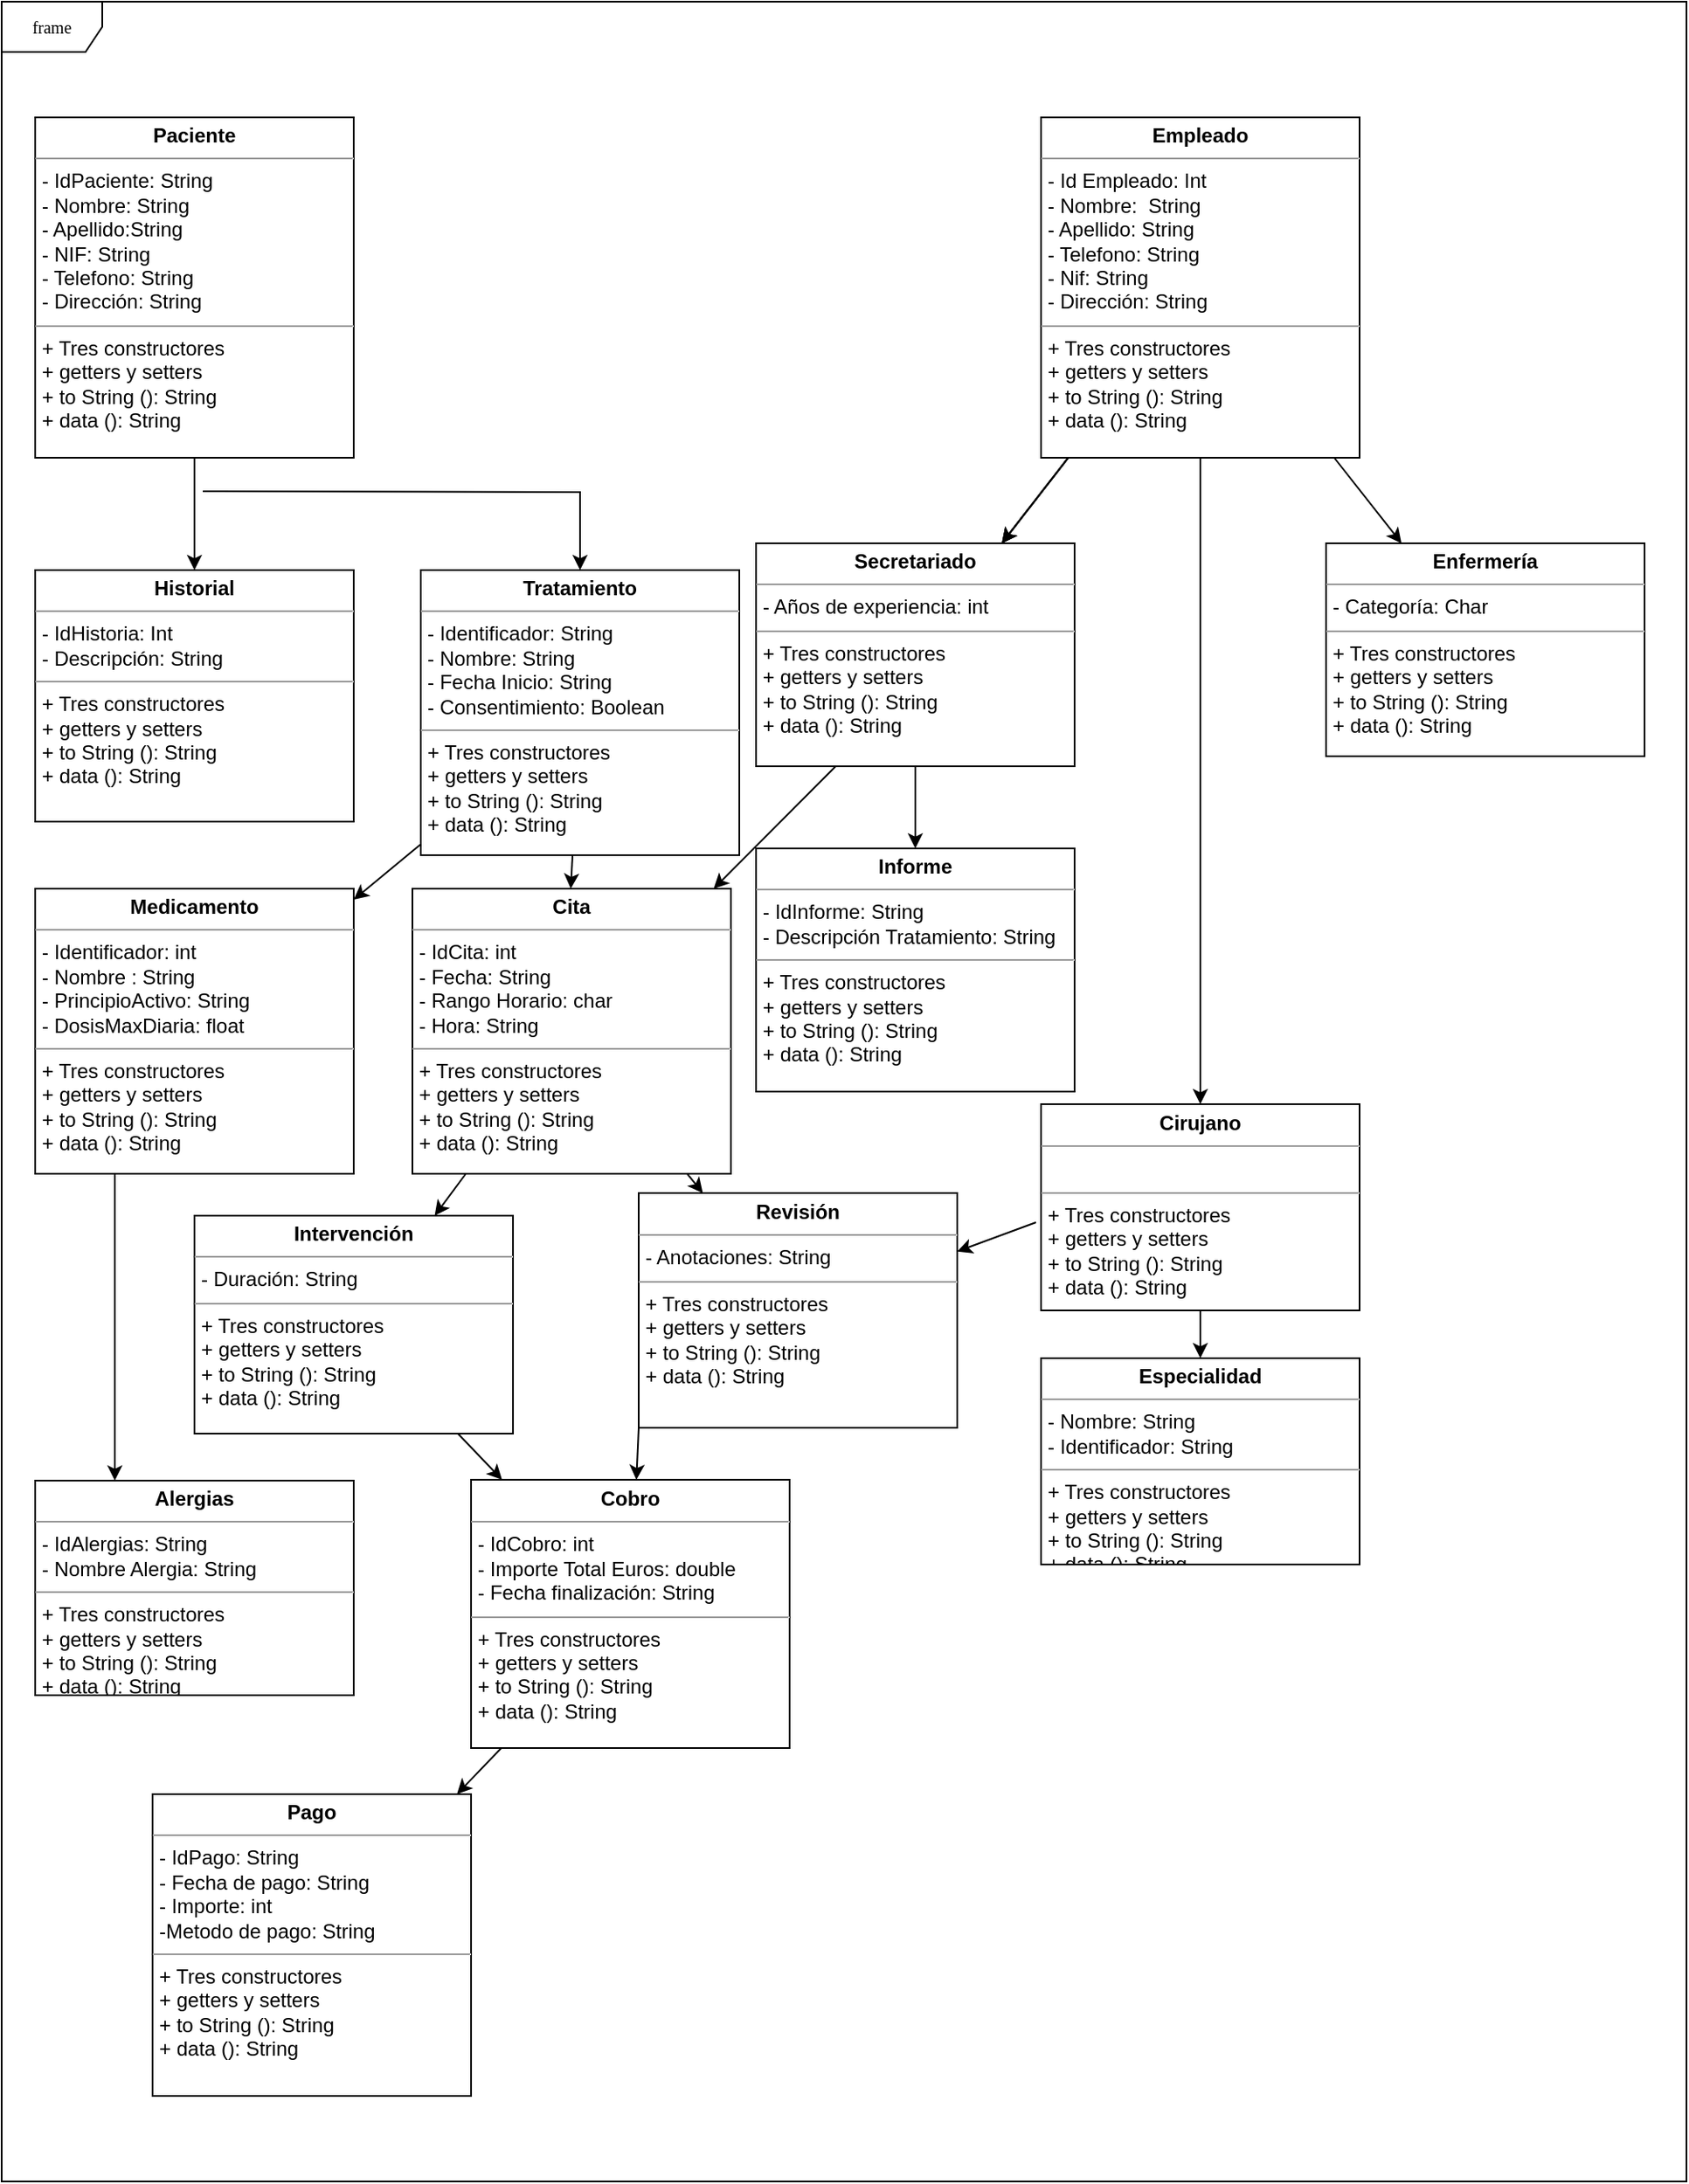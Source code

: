 <mxfile type="google" version="12.1.1" pages="1"><diagram id="c4acf3e9-155e-7222-9cf6-157b1a14988f" name="Page-1"><mxGraphModel grid="1" dx="1005" dy="1648" gridSize="10" guides="1" tooltips="1" connect="1" arrows="1" fold="1" page="1" pageScale="1" pageWidth="850" pageHeight="1100" background="#ffffff" math="0" shadow="0"><root><mxCell id="0"/><mxCell id="1" parent="0"/><mxCell id="17acba5748e5396b-1" value="frame" style="shape=umlFrame;whiteSpace=wrap;html=1;rounded=0;shadow=0;comic=0;labelBackgroundColor=none;strokeColor=#000000;strokeWidth=1;fillColor=#ffffff;fontFamily=Verdana;fontSize=10;fontColor=#000000;align=center;" parent="1" vertex="1"><mxGeometry as="geometry" x="20" y="-9" width="1005" height="1300"/></mxCell><mxCell id="kB8_QDv0u5njnILZ0q3f-33" value="" style="edgeStyle=none;rounded=0;orthogonalLoop=1;jettySize=auto;html=1;" parent="1" source="5d2195bd80daf111-15" target="kB8_QDv0u5njnILZ0q3f-32" edge="1"><mxGeometry as="geometry" relative="1"/></mxCell><mxCell id="kB8_QDv0u5njnILZ0q3f-34" value="" style="edgeStyle=none;rounded=0;orthogonalLoop=1;jettySize=auto;html=1;" parent="1" source="5d2195bd80daf111-15" target="kB8_QDv0u5njnILZ0q3f-32" edge="1"><mxGeometry as="geometry" relative="1"/></mxCell><mxCell id="kB8_QDv0u5njnILZ0q3f-35" value="" style="edgeStyle=none;rounded=0;orthogonalLoop=1;jettySize=auto;html=1;" parent="1" source="5d2195bd80daf111-15" target="kB8_QDv0u5njnILZ0q3f-32" edge="1"><mxGeometry as="geometry" relative="1"/></mxCell><mxCell id="kB8_QDv0u5njnILZ0q3f-37" value="" style="edgeStyle=none;rounded=0;orthogonalLoop=1;jettySize=auto;html=1;" parent="1" source="5d2195bd80daf111-15" target="kB8_QDv0u5njnILZ0q3f-36" edge="1"><mxGeometry as="geometry" relative="1"/></mxCell><mxCell id="kB8_QDv0u5njnILZ0q3f-39" value="" style="edgeStyle=none;rounded=0;orthogonalLoop=1;jettySize=auto;html=1;" parent="1" source="5d2195bd80daf111-15" target="kB8_QDv0u5njnILZ0q3f-38" edge="1"><mxGeometry as="geometry" relative="1"/></mxCell><mxCell id="5d2195bd80daf111-15" value="&lt;p style=&quot;margin: 0px ; margin-top: 4px ; text-align: center&quot;&gt;&lt;b&gt;Empleado&lt;/b&gt;&lt;/p&gt;&lt;hr size=&quot;1&quot;&gt;&lt;p style=&quot;margin: 0px ; margin-left: 4px&quot;&gt;- Id Empleado: Int&lt;/p&gt;&lt;p style=&quot;margin: 0px ; margin-left: 4px&quot;&gt;- Nombre:&amp;nbsp; String&lt;/p&gt;&lt;p style=&quot;margin: 0px ; margin-left: 4px&quot;&gt;- Apellido: String&lt;/p&gt;&lt;p style=&quot;margin: 0px ; margin-left: 4px&quot;&gt;- Telefono: String&lt;br&gt;&lt;/p&gt;&lt;p style=&quot;margin: 0px ; margin-left: 4px&quot;&gt;- Nif: String&lt;br&gt;&lt;/p&gt;&lt;p style=&quot;margin: 0px ; margin-left: 4px&quot;&gt;- Dirección: String&lt;/p&gt;&lt;hr size=&quot;1&quot;&gt;&lt;p style=&quot;margin: 0px ; margin-left: 4px&quot;&gt;+ Tres constructores&lt;/p&gt;&lt;p style=&quot;margin: 0px ; margin-left: 4px&quot;&gt;+ getters y setters&amp;nbsp;&lt;/p&gt;&lt;p style=&quot;margin: 0px ; margin-left: 4px&quot;&gt;+ to String (): String&lt;/p&gt;&lt;p style=&quot;margin: 0px ; margin-left: 4px&quot;&gt;+ data (): String&lt;/p&gt;&lt;p style=&quot;margin: 0px ; margin-left: 4px&quot;&gt;&lt;br&gt;&lt;/p&gt;&lt;p style=&quot;margin: 0px ; margin-left: 4px&quot;&gt;&lt;br&gt;&lt;/p&gt;" style="verticalAlign=top;align=left;overflow=fill;fontSize=12;fontFamily=Helvetica;html=1;rounded=0;shadow=0;comic=0;labelBackgroundColor=none;strokeColor=#000000;strokeWidth=1;fillColor=#ffffff;" parent="1" vertex="1"><mxGeometry as="geometry" x="640" y="60" width="190" height="203"/></mxCell><mxCell id="kB8_QDv0u5njnILZ0q3f-38" value="&lt;p style=&quot;margin: 0px ; margin-top: 4px ; text-align: center&quot;&gt;&lt;b&gt;Enfermería&lt;/b&gt;&lt;/p&gt;&lt;hr size=&quot;1&quot;&gt;&lt;p style=&quot;margin: 0px ; margin-left: 4px&quot;&gt;- Categoría: Char&lt;/p&gt;&lt;hr size=&quot;1&quot;&gt;&lt;p style=&quot;margin: 0px ; margin-left: 4px&quot;&gt;+ Tres constructores&lt;/p&gt;&lt;p style=&quot;margin: 0px ; margin-left: 4px&quot;&gt;+ getters y setters&amp;nbsp;&lt;/p&gt;&lt;p style=&quot;margin: 0px ; margin-left: 4px&quot;&gt;+ to String (): String&lt;/p&gt;&lt;p style=&quot;margin: 0px ; margin-left: 4px&quot;&gt;+ data (): String&lt;/p&gt;&lt;p style=&quot;margin: 0px ; margin-left: 4px&quot;&gt;&lt;br&gt;&lt;/p&gt;&lt;p style=&quot;margin: 0px ; margin-left: 4px&quot;&gt;&lt;br&gt;&lt;/p&gt;" style="verticalAlign=top;align=left;overflow=fill;fontSize=12;fontFamily=Helvetica;html=1;rounded=0;shadow=0;comic=0;labelBackgroundColor=none;strokeColor=#000000;strokeWidth=1;fillColor=#ffffff;" parent="1" vertex="1"><mxGeometry as="geometry" x="810" y="314" width="190" height="127"/></mxCell><mxCell id="kB8_QDv0u5njnILZ0q3f-42" value="" style="edgeStyle=none;rounded=0;orthogonalLoop=1;jettySize=auto;html=1;" parent="1" source="kB8_QDv0u5njnILZ0q3f-36" target="kB8_QDv0u5njnILZ0q3f-41" edge="1"><mxGeometry as="geometry" relative="1"/></mxCell><mxCell id="kB8_QDv0u5njnILZ0q3f-36" value="&lt;p style=&quot;margin: 0px ; margin-top: 4px ; text-align: center&quot;&gt;&lt;b&gt;Cirujano&lt;/b&gt;&lt;/p&gt;&lt;hr size=&quot;1&quot;&gt;&lt;p style=&quot;margin: 0px ; margin-left: 4px&quot;&gt;&lt;br&gt;&lt;/p&gt;&lt;hr size=&quot;1&quot;&gt;&lt;p style=&quot;margin: 0px ; margin-left: 4px&quot;&gt;+ Tres constructores&lt;/p&gt;&lt;p style=&quot;margin: 0px ; margin-left: 4px&quot;&gt;+ getters y setters&amp;nbsp;&lt;/p&gt;&lt;p style=&quot;margin: 0px ; margin-left: 4px&quot;&gt;+ to String (): String&lt;/p&gt;&lt;p style=&quot;margin: 0px ; margin-left: 4px&quot;&gt;+ data (): String&lt;/p&gt;&lt;p style=&quot;margin: 0px ; margin-left: 4px&quot;&gt;&lt;br&gt;&lt;/p&gt;&lt;p style=&quot;margin: 0px ; margin-left: 4px&quot;&gt;&lt;br&gt;&lt;/p&gt;" style="verticalAlign=top;align=left;overflow=fill;fontSize=12;fontFamily=Helvetica;html=1;rounded=0;shadow=0;comic=0;labelBackgroundColor=none;strokeColor=#000000;strokeWidth=1;fillColor=#ffffff;" parent="1" vertex="1"><mxGeometry as="geometry" x="640" y="648.5" width="190" height="123"/></mxCell><mxCell id="kB8_QDv0u5njnILZ0q3f-41" value="&lt;p style=&quot;margin: 0px ; margin-top: 4px ; text-align: center&quot;&gt;&lt;b&gt;Especialidad&lt;/b&gt;&lt;/p&gt;&lt;hr size=&quot;1&quot;&gt;&lt;p style=&quot;margin: 0px ; margin-left: 4px&quot;&gt;- Nombre: String&lt;/p&gt;&lt;p style=&quot;margin: 0px ; margin-left: 4px&quot;&gt;- Identificador: String&lt;/p&gt;&lt;hr size=&quot;1&quot;&gt;&lt;p style=&quot;margin: 0px ; margin-left: 4px&quot;&gt;+ Tres constructores&lt;/p&gt;&lt;p style=&quot;margin: 0px ; margin-left: 4px&quot;&gt;+ getters y setters&amp;nbsp;&lt;/p&gt;&lt;p style=&quot;margin: 0px ; margin-left: 4px&quot;&gt;+ to String (): String&lt;/p&gt;&lt;p style=&quot;margin: 0px ; margin-left: 4px&quot;&gt;+ data (): String&lt;/p&gt;&lt;p style=&quot;margin: 0px ; margin-left: 4px&quot;&gt;&lt;br&gt;&lt;/p&gt;&lt;p style=&quot;margin: 0px ; margin-left: 4px&quot;&gt;&lt;br&gt;&lt;/p&gt;" style="verticalAlign=top;align=left;overflow=fill;fontSize=12;fontFamily=Helvetica;html=1;rounded=0;shadow=0;comic=0;labelBackgroundColor=none;strokeColor=#000000;strokeWidth=1;fillColor=#ffffff;" parent="1" vertex="1"><mxGeometry as="geometry" x="640" y="800" width="190" height="123"/></mxCell><mxCell id="zKPNZvI9wdaUNEqAeeSk-2" value="" style="edgeStyle=orthogonalEdgeStyle;rounded=0;orthogonalLoop=1;jettySize=auto;html=1;" parent="1" source="kB8_QDv0u5njnILZ0q3f-32" target="zKPNZvI9wdaUNEqAeeSk-1" edge="1"><mxGeometry as="geometry" relative="1"/></mxCell><mxCell id="kB8_QDv0u5njnILZ0q3f-32" value="&lt;p style=&quot;margin: 0px ; margin-top: 4px ; text-align: center&quot;&gt;&lt;b&gt;Secretariado&lt;/b&gt;&lt;/p&gt;&lt;hr size=&quot;1&quot;&gt;&lt;p style=&quot;margin: 0px ; margin-left: 4px&quot;&gt;- Años de experiencia: int&lt;br&gt;&lt;/p&gt;&lt;hr size=&quot;1&quot;&gt;&lt;p style=&quot;margin: 0px ; margin-left: 4px&quot;&gt;+ Tres constructores&lt;/p&gt;&lt;p style=&quot;margin: 0px ; margin-left: 4px&quot;&gt;+ getters y setters&amp;nbsp;&lt;/p&gt;&lt;p style=&quot;margin: 0px ; margin-left: 4px&quot;&gt;+ to String (): String&lt;/p&gt;&lt;p style=&quot;margin: 0px ; margin-left: 4px&quot;&gt;+ data (): String&lt;/p&gt;&lt;p style=&quot;margin: 0px ; margin-left: 4px&quot;&gt;&lt;br&gt;&lt;/p&gt;&lt;p style=&quot;margin: 0px ; margin-left: 4px&quot;&gt;&lt;br&gt;&lt;/p&gt;" style="verticalAlign=top;align=left;overflow=fill;fontSize=12;fontFamily=Helvetica;html=1;rounded=0;shadow=0;comic=0;labelBackgroundColor=none;strokeColor=#000000;strokeWidth=1;fillColor=#ffffff;" parent="1" vertex="1"><mxGeometry as="geometry" x="470" y="314" width="190" height="133"/></mxCell><mxCell id="zKPNZvI9wdaUNEqAeeSk-1" value="&lt;p style=&quot;margin: 0px ; margin-top: 4px ; text-align: center&quot;&gt;&lt;b&gt;Informe&lt;/b&gt;&lt;/p&gt;&lt;hr size=&quot;1&quot;&gt;&lt;p style=&quot;margin: 0px ; margin-left: 4px&quot;&gt;- IdInforme: String&lt;/p&gt;&lt;p style=&quot;margin: 0px ; margin-left: 4px&quot;&gt;- Descripción Tratamiento: String&lt;/p&gt;&lt;hr size=&quot;1&quot;&gt;&lt;p style=&quot;margin: 0px ; margin-left: 4px&quot;&gt;+ Tres constructores&lt;/p&gt;&lt;p style=&quot;margin: 0px ; margin-left: 4px&quot;&gt;+ getters y setters&amp;nbsp;&lt;/p&gt;&lt;p style=&quot;margin: 0px ; margin-left: 4px&quot;&gt;+ to String (): String&lt;/p&gt;&lt;p style=&quot;margin: 0px ; margin-left: 4px&quot;&gt;+ data (): String&lt;/p&gt;&lt;p style=&quot;margin: 0px ; margin-left: 4px&quot;&gt;&lt;br&gt;&lt;/p&gt;&lt;p style=&quot;margin: 0px ; margin-left: 4px&quot;&gt;&lt;br&gt;&lt;/p&gt;" style="verticalAlign=top;align=left;overflow=fill;fontSize=12;fontFamily=Helvetica;html=1;rounded=0;shadow=0;comic=0;labelBackgroundColor=none;strokeColor=#000000;strokeWidth=1;fillColor=#ffffff;" parent="1" vertex="1"><mxGeometry as="geometry" x="470" y="496" width="190" height="145"/></mxCell><mxCell id="kB8_QDv0u5njnILZ0q3f-7" value="" style="edgeStyle=orthogonalEdgeStyle;rounded=0;orthogonalLoop=1;jettySize=auto;html=1;" parent="1" source="5d2195bd80daf111-18" target="kB8_QDv0u5njnILZ0q3f-6" edge="1"><mxGeometry as="geometry" relative="1"/></mxCell><mxCell id="5d2195bd80daf111-18" value="&lt;p style=&quot;margin: 0px ; margin-top: 4px ; text-align: center&quot;&gt;&lt;b&gt;Paciente&lt;/b&gt;&lt;i&gt;&lt;/i&gt;&lt;br&gt;&lt;/p&gt;&lt;hr size=&quot;1&quot;&gt;&lt;p style=&quot;margin: 0px ; margin-left: 4px&quot;&gt;- IdPaciente: String&lt;/p&gt;&lt;p style=&quot;margin: 0px ; margin-left: 4px&quot;&gt;- Nombre: String&lt;/p&gt;&lt;p style=&quot;margin: 0px ; margin-left: 4px&quot;&gt;- Apellido:String&lt;/p&gt;&lt;p style=&quot;margin: 0px ; margin-left: 4px&quot;&gt;- NIF: String&lt;/p&gt;&lt;p style=&quot;margin: 0px ; margin-left: 4px&quot;&gt;- Telefono: String&lt;/p&gt;&lt;p style=&quot;margin: 0px ; margin-left: 4px&quot;&gt;- Dirección: String&lt;/p&gt;&lt;hr size=&quot;1&quot;&gt;&lt;p style=&quot;color: rgb(0 , 0 , 0) ; font-family: &amp;#34;helvetica&amp;#34; ; font-size: 12px ; font-style: normal ; font-variant: normal ; font-weight: 400 ; letter-spacing: normal ; margin-bottom: 0px ; margin-left: 4px ; margin-right: 0px ; margin-top: 0px ; text-align: left ; text-decoration: none ; text-indent: 0px ; text-transform: none ; white-space: nowrap ; word-spacing: 0px&quot;&gt;+ Tres constructores&lt;/p&gt;&lt;p style=&quot;color: rgb(0 , 0 , 0) ; font-family: &amp;#34;helvetica&amp;#34; ; font-size: 12px ; font-style: normal ; font-variant: normal ; font-weight: 400 ; letter-spacing: normal ; margin-bottom: 0px ; margin-left: 4px ; margin-right: 0px ; margin-top: 0px ; text-align: left ; text-decoration: none ; text-indent: 0px ; text-transform: none ; white-space: nowrap ; word-spacing: 0px&quot;&gt;+ getters y setters&amp;nbsp;&lt;/p&gt;&lt;p style=&quot;color: rgb(0 , 0 , 0) ; font-family: &amp;#34;helvetica&amp;#34; ; font-size: 12px ; font-style: normal ; font-variant: normal ; font-weight: 400 ; letter-spacing: normal ; margin-bottom: 0px ; margin-left: 4px ; margin-right: 0px ; margin-top: 0px ; text-align: left ; text-decoration: none ; text-indent: 0px ; text-transform: none ; white-space: nowrap ; word-spacing: 0px&quot;&gt;+ to String (): String&lt;/p&gt;&lt;p style=&quot;color: rgb(0 , 0 , 0) ; font-family: &amp;#34;helvetica&amp;#34; ; font-size: 12px ; font-style: normal ; font-variant: normal ; font-weight: 400 ; letter-spacing: normal ; margin-bottom: 0px ; margin-left: 4px ; margin-right: 0px ; margin-top: 0px ; text-align: left ; text-decoration: none ; text-indent: 0px ; text-transform: none ; white-space: nowrap ; word-spacing: 0px&quot;&gt;+ data (): String&lt;/p&gt;&lt;p style=&quot;margin: 0px ; margin-left: 4px&quot;&gt;&lt;b&gt;&lt;/b&gt;&lt;i&gt;&lt;/i&gt;&lt;u&gt;&lt;/u&gt;&lt;sub&gt;&lt;/sub&gt;&lt;sup&gt;&lt;/sup&gt;&lt;strike&gt;&lt;/strike&gt;&lt;br&gt;&lt;/p&gt;" style="verticalAlign=top;align=left;overflow=fill;fontSize=12;fontFamily=Helvetica;html=1;rounded=0;shadow=0;comic=0;labelBackgroundColor=none;strokeColor=#000000;strokeWidth=1;fillColor=#ffffff;" parent="1" vertex="1"><mxGeometry as="geometry" x="40" y="60" width="190" height="203"/></mxCell><mxCell id="kB8_QDv0u5njnILZ0q3f-6" value="&lt;p style=&quot;margin: 0px ; margin-top: 4px ; text-align: center&quot;&gt;&lt;b&gt;Historial&lt;/b&gt;&lt;/p&gt;&lt;hr size=&quot;1&quot;&gt;&lt;p style=&quot;margin: 0px ; margin-left: 4px&quot;&gt;- IdHistoria: Int&lt;/p&gt;&lt;p style=&quot;margin: 0px ; margin-left: 4px&quot;&gt;- Descripción: String&lt;/p&gt;&lt;hr size=&quot;1&quot;&gt;&lt;p style=&quot;color: rgb(0 , 0 , 0) ; font-family: &amp;#34;helvetica&amp;#34; ; font-size: 12px ; font-style: normal ; font-variant: normal ; font-weight: 400 ; letter-spacing: normal ; margin-bottom: 0px ; margin-left: 4px ; margin-right: 0px ; margin-top: 0px ; text-align: left ; text-decoration: none ; text-indent: 0px ; text-transform: none ; white-space: nowrap ; word-spacing: 0px&quot;&gt;+ Tres constructores&lt;/p&gt;&lt;p style=&quot;color: rgb(0 , 0 , 0) ; font-family: &amp;#34;helvetica&amp;#34; ; font-size: 12px ; font-style: normal ; font-variant: normal ; font-weight: 400 ; letter-spacing: normal ; margin-bottom: 0px ; margin-left: 4px ; margin-right: 0px ; margin-top: 0px ; text-align: left ; text-decoration: none ; text-indent: 0px ; text-transform: none ; white-space: nowrap ; word-spacing: 0px&quot;&gt;+ getters y setters&amp;nbsp;&lt;/p&gt;&lt;p style=&quot;color: rgb(0 , 0 , 0) ; font-family: &amp;#34;helvetica&amp;#34; ; font-size: 12px ; font-style: normal ; font-variant: normal ; font-weight: 400 ; letter-spacing: normal ; margin-bottom: 0px ; margin-left: 4px ; margin-right: 0px ; margin-top: 0px ; text-align: left ; text-decoration: none ; text-indent: 0px ; text-transform: none ; white-space: nowrap ; word-spacing: 0px&quot;&gt;+ to String (): String&lt;/p&gt;&lt;p style=&quot;color: rgb(0 , 0 , 0) ; font-family: &amp;#34;helvetica&amp;#34; ; font-size: 12px ; font-style: normal ; font-variant: normal ; font-weight: 400 ; letter-spacing: normal ; margin-bottom: 0px ; margin-left: 4px ; margin-right: 0px ; margin-top: 0px ; text-align: left ; text-decoration: none ; text-indent: 0px ; text-transform: none ; white-space: nowrap ; word-spacing: 0px&quot;&gt;+ data (): String&lt;/p&gt;&lt;p style=&quot;margin: 0px ; margin-left: 4px&quot;&gt;&lt;b&gt;&lt;/b&gt;&lt;i&gt;&lt;/i&gt;&lt;u&gt;&lt;/u&gt;&lt;sub&gt;&lt;/sub&gt;&lt;sup&gt;&lt;/sup&gt;&lt;strike&gt;&lt;/strike&gt;&lt;br&gt;&lt;/p&gt;" style="verticalAlign=top;align=left;overflow=fill;fontSize=12;fontFamily=Helvetica;html=1;rounded=0;shadow=0;comic=0;labelBackgroundColor=none;strokeColor=#000000;strokeWidth=1;fillColor=#ffffff;" parent="1" vertex="1"><mxGeometry as="geometry" x="40" y="330" width="190" height="150"/></mxCell><mxCell id="kB8_QDv0u5njnILZ0q3f-17" value="" style="edgeStyle=none;rounded=0;orthogonalLoop=1;jettySize=auto;html=1;" parent="1" source="kB8_QDv0u5njnILZ0q3f-8" target="kB8_QDv0u5njnILZ0q3f-16" edge="1"><mxGeometry as="geometry" relative="1"/></mxCell><mxCell id="kB8_QDv0u5njnILZ0q3f-19" value="" style="edgeStyle=none;rounded=0;orthogonalLoop=1;jettySize=auto;html=1;" parent="1" source="kB8_QDv0u5njnILZ0q3f-8" edge="1"><mxGeometry as="geometry" relative="1"><mxPoint as="targetPoint" x="359.474" y="520"/></mxGeometry></mxCell><mxCell id="kB8_QDv0u5njnILZ0q3f-8" value="&lt;p style=&quot;margin: 0px ; margin-top: 4px ; text-align: center&quot;&gt;&lt;b&gt;Tratamiento&lt;/b&gt;&lt;/p&gt;&lt;hr size=&quot;1&quot;&gt;&lt;p style=&quot;margin: 0px ; margin-left: 4px&quot;&gt;- Identificador: String&lt;/p&gt;&lt;p style=&quot;margin: 0px ; margin-left: 4px&quot;&gt;- Nombre: String&lt;/p&gt;&lt;p style=&quot;margin: 0px ; margin-left: 4px&quot;&gt;- Fecha Inicio: String&lt;/p&gt;&lt;p style=&quot;margin: 0px ; margin-left: 4px&quot;&gt;- Consentimiento: Boolean&lt;/p&gt;&lt;hr size=&quot;1&quot;&gt;&lt;p style=&quot;color: rgb(0 , 0 , 0) ; font-family: &amp;#34;helvetica&amp;#34; ; font-size: 12px ; font-style: normal ; font-variant: normal ; font-weight: 400 ; letter-spacing: normal ; margin-bottom: 0px ; margin-left: 4px ; margin-right: 0px ; margin-top: 0px ; text-align: left ; text-decoration: none ; text-indent: 0px ; text-transform: none ; white-space: nowrap ; word-spacing: 0px&quot;&gt;+ Tres constructores&lt;/p&gt;&lt;p style=&quot;color: rgb(0 , 0 , 0) ; font-family: &amp;#34;helvetica&amp;#34; ; font-size: 12px ; font-style: normal ; font-variant: normal ; font-weight: 400 ; letter-spacing: normal ; margin-bottom: 0px ; margin-left: 4px ; margin-right: 0px ; margin-top: 0px ; text-align: left ; text-decoration: none ; text-indent: 0px ; text-transform: none ; white-space: nowrap ; word-spacing: 0px&quot;&gt;+ getters y setters&amp;nbsp;&lt;/p&gt;&lt;p style=&quot;color: rgb(0 , 0 , 0) ; font-family: &amp;#34;helvetica&amp;#34; ; font-size: 12px ; font-style: normal ; font-variant: normal ; font-weight: 400 ; letter-spacing: normal ; margin-bottom: 0px ; margin-left: 4px ; margin-right: 0px ; margin-top: 0px ; text-align: left ; text-decoration: none ; text-indent: 0px ; text-transform: none ; white-space: nowrap ; word-spacing: 0px&quot;&gt;+ to String (): String&lt;/p&gt;&lt;p style=&quot;color: rgb(0 , 0 , 0) ; font-family: &amp;#34;helvetica&amp;#34; ; font-size: 12px ; font-style: normal ; font-variant: normal ; font-weight: 400 ; letter-spacing: normal ; margin-bottom: 0px ; margin-left: 4px ; margin-right: 0px ; margin-top: 0px ; text-align: left ; text-decoration: none ; text-indent: 0px ; text-transform: none ; white-space: nowrap ; word-spacing: 0px&quot;&gt;+ data (): String&lt;/p&gt;&lt;p style=&quot;margin: 0px ; margin-left: 4px&quot;&gt;&lt;b&gt;&lt;/b&gt;&lt;i&gt;&lt;/i&gt;&lt;u&gt;&lt;/u&gt;&lt;sub&gt;&lt;/sub&gt;&lt;sup&gt;&lt;/sup&gt;&lt;strike&gt;&lt;/strike&gt;&lt;br&gt;&lt;/p&gt;" style="verticalAlign=top;align=left;overflow=fill;fontSize=12;fontFamily=Helvetica;html=1;rounded=0;shadow=0;comic=0;labelBackgroundColor=none;strokeColor=#000000;strokeWidth=1;fillColor=#ffffff;" parent="1" vertex="1"><mxGeometry as="geometry" x="270" y="330" width="190" height="170"/></mxCell><mxCell id="kB8_QDv0u5njnILZ0q3f-21" value="" style="edgeStyle=none;rounded=0;orthogonalLoop=1;jettySize=auto;html=1;" parent="1" target="kB8_QDv0u5njnILZ0q3f-20" edge="1"><mxGeometry as="geometry" relative="1"><mxPoint as="sourcePoint" x="355" y="690"/></mxGeometry></mxCell><mxCell id="kB8_QDv0u5njnILZ0q3f-23" value="" style="edgeStyle=none;rounded=0;orthogonalLoop=1;jettySize=auto;html=1;" parent="1" source="kB8_QDv0u5njnILZ0q3f-20" target="kB8_QDv0u5njnILZ0q3f-22" edge="1"><mxGeometry as="geometry" relative="1"/></mxCell><mxCell id="kB8_QDv0u5njnILZ0q3f-25" value="" style="edgeStyle=none;rounded=0;orthogonalLoop=1;jettySize=auto;html=1;" parent="1" source="kB8_QDv0u5njnILZ0q3f-20" target="kB8_QDv0u5njnILZ0q3f-24" edge="1"><mxGeometry as="geometry" relative="1"/></mxCell><mxCell id="kB8_QDv0u5njnILZ0q3f-20" value="&lt;p style=&quot;margin: 0px ; margin-top: 4px ; text-align: center&quot;&gt;&lt;b&gt;Cita&lt;/b&gt;&lt;/p&gt;&lt;hr size=&quot;1&quot;&gt;&lt;p style=&quot;margin: 0px ; margin-left: 4px&quot;&gt;- IdCita: int&lt;/p&gt;&lt;p style=&quot;margin: 0px ; margin-left: 4px&quot;&gt;- Fecha: String&lt;/p&gt;&lt;p style=&quot;margin: 0px ; margin-left: 4px&quot;&gt;- Rango Horario: char&lt;/p&gt;&lt;p style=&quot;margin: 0px ; margin-left: 4px&quot;&gt;- Hora: String&lt;/p&gt;&lt;hr size=&quot;1&quot;&gt;&lt;p style=&quot;color: rgb(0 , 0 , 0) ; font-family: &amp;#34;helvetica&amp;#34; ; font-size: 12px ; font-style: normal ; font-variant: normal ; font-weight: 400 ; letter-spacing: normal ; margin-bottom: 0px ; margin-left: 4px ; margin-right: 0px ; margin-top: 0px ; text-align: left ; text-decoration: none ; text-indent: 0px ; text-transform: none ; white-space: nowrap ; word-spacing: 0px&quot;&gt;+ Tres constructores&lt;/p&gt;&lt;p style=&quot;color: rgb(0 , 0 , 0) ; font-family: &amp;#34;helvetica&amp;#34; ; font-size: 12px ; font-style: normal ; font-variant: normal ; font-weight: 400 ; letter-spacing: normal ; margin-bottom: 0px ; margin-left: 4px ; margin-right: 0px ; margin-top: 0px ; text-align: left ; text-decoration: none ; text-indent: 0px ; text-transform: none ; white-space: nowrap ; word-spacing: 0px&quot;&gt;+ getters y setters&amp;nbsp;&lt;/p&gt;&lt;p style=&quot;color: rgb(0 , 0 , 0) ; font-family: &amp;#34;helvetica&amp;#34; ; font-size: 12px ; font-style: normal ; font-variant: normal ; font-weight: 400 ; letter-spacing: normal ; margin-bottom: 0px ; margin-left: 4px ; margin-right: 0px ; margin-top: 0px ; text-align: left ; text-decoration: none ; text-indent: 0px ; text-transform: none ; white-space: nowrap ; word-spacing: 0px&quot;&gt;+ to String (): String&lt;/p&gt;&lt;p style=&quot;color: rgb(0 , 0 , 0) ; font-family: &amp;#34;helvetica&amp;#34; ; font-size: 12px ; font-style: normal ; font-variant: normal ; font-weight: 400 ; letter-spacing: normal ; margin-bottom: 0px ; margin-left: 4px ; margin-right: 0px ; margin-top: 0px ; text-align: left ; text-decoration: none ; text-indent: 0px ; text-transform: none ; white-space: nowrap ; word-spacing: 0px&quot;&gt;+ data (): String&lt;/p&gt;&lt;p style=&quot;margin: 0px ; margin-left: 4px&quot;&gt;&lt;b&gt;&lt;/b&gt;&lt;i&gt;&lt;/i&gt;&lt;u&gt;&lt;/u&gt;&lt;sub&gt;&lt;/sub&gt;&lt;sup&gt;&lt;/sup&gt;&lt;strike&gt;&lt;/strike&gt;&lt;br&gt;&lt;/p&gt;" style="verticalAlign=top;align=left;overflow=fill;fontSize=12;fontFamily=Helvetica;html=1;rounded=0;shadow=0;comic=0;labelBackgroundColor=none;strokeColor=#000000;strokeWidth=1;fillColor=#ffffff;" parent="1" vertex="1"><mxGeometry as="geometry" x="265" y="520" width="190" height="170"/></mxCell><mxCell id="kB8_QDv0u5njnILZ0q3f-24" value="&lt;p style=&quot;margin: 0px ; margin-top: 4px ; text-align: center&quot;&gt;&lt;b&gt;Revisión&lt;/b&gt;&lt;/p&gt;&lt;hr size=&quot;1&quot;&gt;&lt;p style=&quot;margin: 0px ; margin-left: 4px&quot;&gt;- Anotaciones: String&lt;br&gt;&lt;/p&gt;&lt;hr size=&quot;1&quot;&gt;&lt;p style=&quot;color: rgb(0 , 0 , 0) ; font-family: &amp;#34;helvetica&amp;#34; ; font-size: 12px ; font-style: normal ; font-variant: normal ; font-weight: 400 ; letter-spacing: normal ; margin-bottom: 0px ; margin-left: 4px ; margin-right: 0px ; margin-top: 0px ; text-align: left ; text-decoration: none ; text-indent: 0px ; text-transform: none ; white-space: nowrap ; word-spacing: 0px&quot;&gt;+ Tres constructores&lt;/p&gt;&lt;p style=&quot;color: rgb(0 , 0 , 0) ; font-family: &amp;#34;helvetica&amp;#34; ; font-size: 12px ; font-style: normal ; font-variant: normal ; font-weight: 400 ; letter-spacing: normal ; margin-bottom: 0px ; margin-left: 4px ; margin-right: 0px ; margin-top: 0px ; text-align: left ; text-decoration: none ; text-indent: 0px ; text-transform: none ; white-space: nowrap ; word-spacing: 0px&quot;&gt;+ getters y setters&amp;nbsp;&lt;/p&gt;&lt;p style=&quot;color: rgb(0 , 0 , 0) ; font-family: &amp;#34;helvetica&amp;#34; ; font-size: 12px ; font-style: normal ; font-variant: normal ; font-weight: 400 ; letter-spacing: normal ; margin-bottom: 0px ; margin-left: 4px ; margin-right: 0px ; margin-top: 0px ; text-align: left ; text-decoration: none ; text-indent: 0px ; text-transform: none ; white-space: nowrap ; word-spacing: 0px&quot;&gt;+ to String (): String&lt;/p&gt;&lt;p style=&quot;color: rgb(0 , 0 , 0) ; font-family: &amp;#34;helvetica&amp;#34; ; font-size: 12px ; font-style: normal ; font-variant: normal ; font-weight: 400 ; letter-spacing: normal ; margin-bottom: 0px ; margin-left: 4px ; margin-right: 0px ; margin-top: 0px ; text-align: left ; text-decoration: none ; text-indent: 0px ; text-transform: none ; white-space: nowrap ; word-spacing: 0px&quot;&gt;+ data (): String&lt;/p&gt;&lt;p style=&quot;margin: 0px ; margin-left: 4px&quot;&gt;&lt;b&gt;&lt;/b&gt;&lt;i&gt;&lt;/i&gt;&lt;u&gt;&lt;/u&gt;&lt;sub&gt;&lt;/sub&gt;&lt;sup&gt;&lt;/sup&gt;&lt;strike&gt;&lt;/strike&gt;&lt;br&gt;&lt;/p&gt;" style="verticalAlign=top;align=left;overflow=fill;fontSize=12;fontFamily=Helvetica;html=1;rounded=0;shadow=0;comic=0;labelBackgroundColor=none;strokeColor=#000000;strokeWidth=1;fillColor=#ffffff;" parent="1" vertex="1"><mxGeometry as="geometry" x="400" y="701.5" width="190" height="140"/></mxCell><mxCell id="kB8_QDv0u5njnILZ0q3f-27" value="" style="edgeStyle=none;rounded=0;orthogonalLoop=1;jettySize=auto;html=1;" parent="1" source="kB8_QDv0u5njnILZ0q3f-22" target="kB8_QDv0u5njnILZ0q3f-26" edge="1"><mxGeometry as="geometry" relative="1"/></mxCell><mxCell id="kB8_QDv0u5njnILZ0q3f-22" value="&lt;p style=&quot;margin: 0px ; margin-top: 4px ; text-align: center&quot;&gt;&lt;b&gt;Intervención&lt;/b&gt;&lt;/p&gt;&lt;hr size=&quot;1&quot;&gt;&lt;p style=&quot;margin: 0px ; margin-left: 4px&quot;&gt;- Duración: String&lt;br&gt;&lt;/p&gt;&lt;hr size=&quot;1&quot;&gt;&lt;p style=&quot;color: rgb(0 , 0 , 0) ; font-family: &amp;#34;helvetica&amp;#34; ; font-size: 12px ; font-style: normal ; font-variant: normal ; font-weight: 400 ; letter-spacing: normal ; margin-bottom: 0px ; margin-left: 4px ; margin-right: 0px ; margin-top: 0px ; text-align: left ; text-decoration: none ; text-indent: 0px ; text-transform: none ; white-space: nowrap ; word-spacing: 0px&quot;&gt;+ Tres constructores&lt;/p&gt;&lt;p style=&quot;color: rgb(0 , 0 , 0) ; font-family: &amp;#34;helvetica&amp;#34; ; font-size: 12px ; font-style: normal ; font-variant: normal ; font-weight: 400 ; letter-spacing: normal ; margin-bottom: 0px ; margin-left: 4px ; margin-right: 0px ; margin-top: 0px ; text-align: left ; text-decoration: none ; text-indent: 0px ; text-transform: none ; white-space: nowrap ; word-spacing: 0px&quot;&gt;+ getters y setters&amp;nbsp;&lt;/p&gt;&lt;p style=&quot;color: rgb(0 , 0 , 0) ; font-family: &amp;#34;helvetica&amp;#34; ; font-size: 12px ; font-style: normal ; font-variant: normal ; font-weight: 400 ; letter-spacing: normal ; margin-bottom: 0px ; margin-left: 4px ; margin-right: 0px ; margin-top: 0px ; text-align: left ; text-decoration: none ; text-indent: 0px ; text-transform: none ; white-space: nowrap ; word-spacing: 0px&quot;&gt;+ to String (): String&lt;/p&gt;&lt;p style=&quot;color: rgb(0 , 0 , 0) ; font-family: &amp;#34;helvetica&amp;#34; ; font-size: 12px ; font-style: normal ; font-variant: normal ; font-weight: 400 ; letter-spacing: normal ; margin-bottom: 0px ; margin-left: 4px ; margin-right: 0px ; margin-top: 0px ; text-align: left ; text-decoration: none ; text-indent: 0px ; text-transform: none ; white-space: nowrap ; word-spacing: 0px&quot;&gt;+ data (): String&lt;/p&gt;&lt;p style=&quot;margin: 0px ; margin-left: 4px&quot;&gt;&lt;b&gt;&lt;/b&gt;&lt;i&gt;&lt;/i&gt;&lt;u&gt;&lt;/u&gt;&lt;sub&gt;&lt;/sub&gt;&lt;sup&gt;&lt;/sup&gt;&lt;strike&gt;&lt;/strike&gt;&lt;br&gt;&lt;/p&gt;" style="verticalAlign=top;align=left;overflow=fill;fontSize=12;fontFamily=Helvetica;html=1;rounded=0;shadow=0;comic=0;labelBackgroundColor=none;strokeColor=#000000;strokeWidth=1;fillColor=#ffffff;" parent="1" vertex="1"><mxGeometry as="geometry" x="135" y="715" width="190" height="130"/></mxCell><mxCell id="kB8_QDv0u5njnILZ0q3f-31" value="" style="edgeStyle=none;rounded=0;orthogonalLoop=1;jettySize=auto;html=1;" parent="1" source="kB8_QDv0u5njnILZ0q3f-26" target="kB8_QDv0u5njnILZ0q3f-30" edge="1"><mxGeometry as="geometry" relative="1"/></mxCell><mxCell id="kB8_QDv0u5njnILZ0q3f-26" value="&lt;p style=&quot;margin: 0px ; margin-top: 4px ; text-align: center&quot;&gt;&lt;b&gt;Cobro&lt;/b&gt;&lt;/p&gt;&lt;hr size=&quot;1&quot;&gt;&lt;p style=&quot;margin: 0px ; margin-left: 4px&quot;&gt;- IdCobro: int&lt;/p&gt;&lt;p style=&quot;margin: 0px ; margin-left: 4px&quot;&gt;- Importe Total Euros: double&lt;/p&gt;&lt;p style=&quot;margin: 0px ; margin-left: 4px&quot;&gt;- Fecha finalización: String&lt;/p&gt;&lt;hr size=&quot;1&quot;&gt;&lt;p style=&quot;color: rgb(0 , 0 , 0) ; font-family: &amp;#34;helvetica&amp;#34; ; font-size: 12px ; font-style: normal ; font-variant: normal ; font-weight: 400 ; letter-spacing: normal ; margin-bottom: 0px ; margin-left: 4px ; margin-right: 0px ; margin-top: 0px ; text-align: left ; text-decoration: none ; text-indent: 0px ; text-transform: none ; white-space: nowrap ; word-spacing: 0px&quot;&gt;+ Tres constructores&lt;/p&gt;&lt;p style=&quot;color: rgb(0 , 0 , 0) ; font-family: &amp;#34;helvetica&amp;#34; ; font-size: 12px ; font-style: normal ; font-variant: normal ; font-weight: 400 ; letter-spacing: normal ; margin-bottom: 0px ; margin-left: 4px ; margin-right: 0px ; margin-top: 0px ; text-align: left ; text-decoration: none ; text-indent: 0px ; text-transform: none ; white-space: nowrap ; word-spacing: 0px&quot;&gt;+ getters y setters&amp;nbsp;&lt;/p&gt;&lt;p style=&quot;color: rgb(0 , 0 , 0) ; font-family: &amp;#34;helvetica&amp;#34; ; font-size: 12px ; font-style: normal ; font-variant: normal ; font-weight: 400 ; letter-spacing: normal ; margin-bottom: 0px ; margin-left: 4px ; margin-right: 0px ; margin-top: 0px ; text-align: left ; text-decoration: none ; text-indent: 0px ; text-transform: none ; white-space: nowrap ; word-spacing: 0px&quot;&gt;+ to String (): String&lt;/p&gt;&lt;p style=&quot;color: rgb(0 , 0 , 0) ; font-family: &amp;#34;helvetica&amp;#34; ; font-size: 12px ; font-style: normal ; font-variant: normal ; font-weight: 400 ; letter-spacing: normal ; margin-bottom: 0px ; margin-left: 4px ; margin-right: 0px ; margin-top: 0px ; text-align: left ; text-decoration: none ; text-indent: 0px ; text-transform: none ; white-space: nowrap ; word-spacing: 0px&quot;&gt;+ data (): String&lt;/p&gt;&lt;p style=&quot;margin: 0px ; margin-left: 4px&quot;&gt;&lt;b&gt;&lt;/b&gt;&lt;i&gt;&lt;/i&gt;&lt;u&gt;&lt;/u&gt;&lt;sub&gt;&lt;/sub&gt;&lt;sup&gt;&lt;/sup&gt;&lt;strike&gt;&lt;/strike&gt;&lt;br&gt;&lt;/p&gt;" style="verticalAlign=top;align=left;overflow=fill;fontSize=12;fontFamily=Helvetica;html=1;rounded=0;shadow=0;comic=0;labelBackgroundColor=none;strokeColor=#000000;strokeWidth=1;fillColor=#ffffff;" parent="1" vertex="1"><mxGeometry as="geometry" x="300" y="872.5" width="190" height="160"/></mxCell><mxCell id="kB8_QDv0u5njnILZ0q3f-30" value="&lt;p style=&quot;margin: 0px ; margin-top: 4px ; text-align: center&quot;&gt;&lt;b&gt;Pago&lt;/b&gt;&lt;/p&gt;&lt;hr size=&quot;1&quot;&gt;&lt;p style=&quot;margin: 0px ; margin-left: 4px&quot;&gt;- IdPago: String&lt;/p&gt;&lt;p style=&quot;margin: 0px ; margin-left: 4px&quot;&gt;- Fecha de pago: String&lt;/p&gt;&lt;p style=&quot;margin: 0px ; margin-left: 4px&quot;&gt;- Importe: int&lt;/p&gt;&lt;p style=&quot;margin: 0px ; margin-left: 4px&quot;&gt;-Metodo de pago: String&lt;br&gt;&lt;/p&gt;&lt;hr size=&quot;1&quot;&gt;&lt;p style=&quot;color: rgb(0 , 0 , 0) ; font-family: &amp;#34;helvetica&amp;#34; ; font-size: 12px ; font-style: normal ; font-variant: normal ; font-weight: 400 ; letter-spacing: normal ; margin-bottom: 0px ; margin-left: 4px ; margin-right: 0px ; margin-top: 0px ; text-align: left ; text-decoration: none ; text-indent: 0px ; text-transform: none ; white-space: nowrap ; word-spacing: 0px&quot;&gt;+ Tres constructores&lt;/p&gt;&lt;p style=&quot;color: rgb(0 , 0 , 0) ; font-family: &amp;#34;helvetica&amp;#34; ; font-size: 12px ; font-style: normal ; font-variant: normal ; font-weight: 400 ; letter-spacing: normal ; margin-bottom: 0px ; margin-left: 4px ; margin-right: 0px ; margin-top: 0px ; text-align: left ; text-decoration: none ; text-indent: 0px ; text-transform: none ; white-space: nowrap ; word-spacing: 0px&quot;&gt;+ getters y setters&amp;nbsp;&lt;/p&gt;&lt;p style=&quot;color: rgb(0 , 0 , 0) ; font-family: &amp;#34;helvetica&amp;#34; ; font-size: 12px ; font-style: normal ; font-variant: normal ; font-weight: 400 ; letter-spacing: normal ; margin-bottom: 0px ; margin-left: 4px ; margin-right: 0px ; margin-top: 0px ; text-align: left ; text-decoration: none ; text-indent: 0px ; text-transform: none ; white-space: nowrap ; word-spacing: 0px&quot;&gt;+ to String (): String&lt;/p&gt;&lt;p style=&quot;color: rgb(0 , 0 , 0) ; font-family: &amp;#34;helvetica&amp;#34; ; font-size: 12px ; font-style: normal ; font-variant: normal ; font-weight: 400 ; letter-spacing: normal ; margin-bottom: 0px ; margin-left: 4px ; margin-right: 0px ; margin-top: 0px ; text-align: left ; text-decoration: none ; text-indent: 0px ; text-transform: none ; white-space: nowrap ; word-spacing: 0px&quot;&gt;+ data (): String&lt;/p&gt;&lt;p style=&quot;margin: 0px ; margin-left: 4px&quot;&gt;&lt;b&gt;&lt;/b&gt;&lt;i&gt;&lt;/i&gt;&lt;u&gt;&lt;/u&gt;&lt;sub&gt;&lt;/sub&gt;&lt;sup&gt;&lt;/sup&gt;&lt;strike&gt;&lt;/strike&gt;&lt;br&gt;&lt;/p&gt;" style="verticalAlign=top;align=left;overflow=fill;fontSize=12;fontFamily=Helvetica;html=1;rounded=0;shadow=0;comic=0;labelBackgroundColor=none;strokeColor=#000000;strokeWidth=1;fillColor=#ffffff;" parent="1" vertex="1"><mxGeometry as="geometry" x="110" y="1060" width="190" height="180"/></mxCell><mxCell id="kB8_QDv0u5njnILZ0q3f-16" value="&lt;p style=&quot;margin: 0px ; margin-top: 4px ; text-align: center&quot;&gt;&lt;b&gt;Medicamento&lt;/b&gt;&lt;/p&gt;&lt;hr size=&quot;1&quot;&gt;&lt;p style=&quot;margin: 0px ; margin-left: 4px&quot;&gt;- Identificador: int&lt;/p&gt;&lt;p style=&quot;margin: 0px ; margin-left: 4px&quot;&gt;- Nombre : String&lt;/p&gt;&lt;p style=&quot;margin: 0px ; margin-left: 4px&quot;&gt;- PrincipioActivo: String&lt;/p&gt;&lt;p style=&quot;margin: 0px ; margin-left: 4px&quot;&gt;- DosisMaxDiaria: float&lt;/p&gt;&lt;hr size=&quot;1&quot;&gt;&lt;p style=&quot;color: rgb(0 , 0 , 0) ; font-family: &amp;#34;helvetica&amp;#34; ; font-size: 12px ; font-style: normal ; font-variant: normal ; font-weight: 400 ; letter-spacing: normal ; margin-bottom: 0px ; margin-left: 4px ; margin-right: 0px ; margin-top: 0px ; text-align: left ; text-decoration: none ; text-indent: 0px ; text-transform: none ; white-space: nowrap ; word-spacing: 0px&quot;&gt;+ Tres constructores&lt;/p&gt;&lt;p style=&quot;color: rgb(0 , 0 , 0) ; font-family: &amp;#34;helvetica&amp;#34; ; font-size: 12px ; font-style: normal ; font-variant: normal ; font-weight: 400 ; letter-spacing: normal ; margin-bottom: 0px ; margin-left: 4px ; margin-right: 0px ; margin-top: 0px ; text-align: left ; text-decoration: none ; text-indent: 0px ; text-transform: none ; white-space: nowrap ; word-spacing: 0px&quot;&gt;+ getters y setters&amp;nbsp;&lt;/p&gt;&lt;p style=&quot;color: rgb(0 , 0 , 0) ; font-family: &amp;#34;helvetica&amp;#34; ; font-size: 12px ; font-style: normal ; font-variant: normal ; font-weight: 400 ; letter-spacing: normal ; margin-bottom: 0px ; margin-left: 4px ; margin-right: 0px ; margin-top: 0px ; text-align: left ; text-decoration: none ; text-indent: 0px ; text-transform: none ; white-space: nowrap ; word-spacing: 0px&quot;&gt;+ to String (): String&lt;/p&gt;&lt;p style=&quot;color: rgb(0 , 0 , 0) ; font-family: &amp;#34;helvetica&amp;#34; ; font-size: 12px ; font-style: normal ; font-variant: normal ; font-weight: 400 ; letter-spacing: normal ; margin-bottom: 0px ; margin-left: 4px ; margin-right: 0px ; margin-top: 0px ; text-align: left ; text-decoration: none ; text-indent: 0px ; text-transform: none ; white-space: nowrap ; word-spacing: 0px&quot;&gt;+ data (): String&lt;/p&gt;&lt;p style=&quot;margin: 0px ; margin-left: 4px&quot;&gt;&lt;b&gt;&lt;/b&gt;&lt;i&gt;&lt;/i&gt;&lt;u&gt;&lt;/u&gt;&lt;sub&gt;&lt;/sub&gt;&lt;sup&gt;&lt;/sup&gt;&lt;strike&gt;&lt;/strike&gt;&lt;br&gt;&lt;/p&gt;" style="verticalAlign=top;align=left;overflow=fill;fontSize=12;fontFamily=Helvetica;html=1;rounded=0;shadow=0;comic=0;labelBackgroundColor=none;strokeColor=#000000;strokeWidth=1;fillColor=#ffffff;" parent="1" vertex="1"><mxGeometry as="geometry" x="40" y="520" width="190" height="170"/></mxCell><mxCell id="kB8_QDv0u5njnILZ0q3f-15" value="" style="edgeStyle=orthogonalEdgeStyle;rounded=0;orthogonalLoop=1;jettySize=auto;html=1;" parent="1" target="kB8_QDv0u5njnILZ0q3f-8" edge="1"><mxGeometry as="geometry" relative="1"><mxPoint as="sourcePoint" x="140" y="283"/><mxPoint as="targetPoint" x="155" y="350"/></mxGeometry></mxCell><mxCell id="kB8_QDv0u5njnILZ0q3f-28" value="" style="edgeStyle=none;rounded=0;orthogonalLoop=1;jettySize=auto;html=1;exitX=0;exitY=1;exitDx=0;exitDy=0;exitPerimeter=0;" parent="1" source="kB8_QDv0u5njnILZ0q3f-24" target="kB8_QDv0u5njnILZ0q3f-26" edge="1"><mxGeometry as="geometry" relative="1"><mxPoint as="sourcePoint" x="229.118" y="910"/><mxPoint as="targetPoint" x="280.882" y="950"/></mxGeometry></mxCell><mxCell id="kB8_QDv0u5njnILZ0q3f-40" value="" style="edgeStyle=none;rounded=0;orthogonalLoop=1;jettySize=auto;html=1;exitX=0.25;exitY=1;exitDx=0;exitDy=0;" parent="1" source="kB8_QDv0u5njnILZ0q3f-32" target="kB8_QDv0u5njnILZ0q3f-20" edge="1"><mxGeometry as="geometry" relative="1"><mxPoint as="sourcePoint" x="735" y="273"/><mxPoint as="targetPoint" x="735" y="540"/></mxGeometry></mxCell><mxCell id="kB8_QDv0u5njnILZ0q3f-43" value="" style="edgeStyle=none;rounded=0;orthogonalLoop=1;jettySize=auto;html=1;exitX=-0.016;exitY=0.573;exitDx=0;exitDy=0;exitPerimeter=0;" parent="1" source="kB8_QDv0u5njnILZ0q3f-36" target="kB8_QDv0u5njnILZ0q3f-24" edge="1"><mxGeometry as="geometry" relative="1"><mxPoint as="sourcePoint" x="715" y="610"/><mxPoint as="targetPoint" x="715" y="690"/></mxGeometry></mxCell><mxCell id="zKPNZvI9wdaUNEqAeeSk-5" value="&lt;p style=&quot;margin: 0px ; margin-top: 4px ; text-align: center&quot;&gt;&lt;b&gt;Alergias&lt;/b&gt;&lt;/p&gt;&lt;hr size=&quot;1&quot;&gt;&lt;p style=&quot;margin: 0px ; margin-left: 4px&quot;&gt;- IdAlergias: String&lt;/p&gt;&lt;p style=&quot;margin: 0px ; margin-left: 4px&quot;&gt;- Nombre Alergia: String&lt;/p&gt;&lt;hr size=&quot;1&quot;&gt;&lt;p style=&quot;color: rgb(0 , 0 , 0) ; font-family: &amp;#34;helvetica&amp;#34; ; font-size: 12px ; font-style: normal ; font-variant: normal ; font-weight: 400 ; letter-spacing: normal ; margin-bottom: 0px ; margin-left: 4px ; margin-right: 0px ; margin-top: 0px ; text-align: left ; text-decoration: none ; text-indent: 0px ; text-transform: none ; white-space: nowrap ; word-spacing: 0px&quot;&gt;+ Tres constructores&lt;/p&gt;&lt;p style=&quot;color: rgb(0 , 0 , 0) ; font-family: &amp;#34;helvetica&amp;#34; ; font-size: 12px ; font-style: normal ; font-variant: normal ; font-weight: 400 ; letter-spacing: normal ; margin-bottom: 0px ; margin-left: 4px ; margin-right: 0px ; margin-top: 0px ; text-align: left ; text-decoration: none ; text-indent: 0px ; text-transform: none ; white-space: nowrap ; word-spacing: 0px&quot;&gt;+ getters y setters&amp;nbsp;&lt;/p&gt;&lt;p style=&quot;color: rgb(0 , 0 , 0) ; font-family: &amp;#34;helvetica&amp;#34; ; font-size: 12px ; font-style: normal ; font-variant: normal ; font-weight: 400 ; letter-spacing: normal ; margin-bottom: 0px ; margin-left: 4px ; margin-right: 0px ; margin-top: 0px ; text-align: left ; text-decoration: none ; text-indent: 0px ; text-transform: none ; white-space: nowrap ; word-spacing: 0px&quot;&gt;+ to String (): String&lt;/p&gt;&lt;p style=&quot;color: rgb(0 , 0 , 0) ; font-family: &amp;#34;helvetica&amp;#34; ; font-size: 12px ; font-style: normal ; font-variant: normal ; font-weight: 400 ; letter-spacing: normal ; margin-bottom: 0px ; margin-left: 4px ; margin-right: 0px ; margin-top: 0px ; text-align: left ; text-decoration: none ; text-indent: 0px ; text-transform: none ; white-space: nowrap ; word-spacing: 0px&quot;&gt;+ data (): String&lt;/p&gt;&lt;p style=&quot;margin: 0px ; margin-left: 4px&quot;&gt;&lt;b&gt;&lt;/b&gt;&lt;i&gt;&lt;/i&gt;&lt;u&gt;&lt;/u&gt;&lt;sub&gt;&lt;/sub&gt;&lt;sup&gt;&lt;/sup&gt;&lt;strike&gt;&lt;/strike&gt;&lt;br&gt;&lt;/p&gt;" style="verticalAlign=top;align=left;overflow=fill;fontSize=12;fontFamily=Helvetica;html=1;rounded=0;shadow=0;comic=0;labelBackgroundColor=none;strokeColor=#000000;strokeWidth=1;fillColor=#ffffff;" parent="1" vertex="1"><mxGeometry as="geometry" x="40" y="873" width="190" height="128"/></mxCell><mxCell id="zKPNZvI9wdaUNEqAeeSk-6" value="" style="edgeStyle=none;rounded=0;orthogonalLoop=1;jettySize=auto;html=1;exitX=0.25;exitY=1;exitDx=0;exitDy=0;entryX=0.25;entryY=0;entryDx=0;entryDy=0;" parent="1" source="kB8_QDv0u5njnILZ0q3f-16" target="zKPNZvI9wdaUNEqAeeSk-5" edge="1"><mxGeometry as="geometry" relative="1"><mxPoint as="sourcePoint" x="302.174" y="855.0"/><mxPoint as="targetPoint" x="328.478" y="882.5"/></mxGeometry></mxCell></root></mxGraphModel></diagram></mxfile>